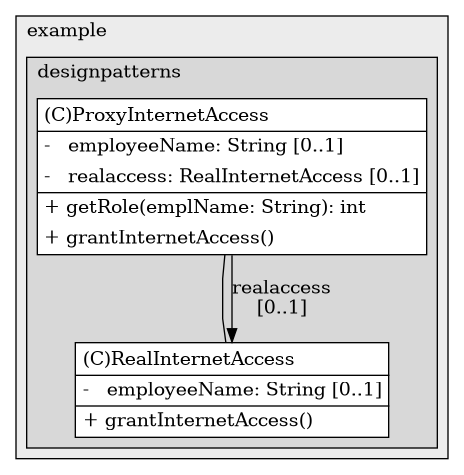@startuml

/' diagram meta data start
config=StructureConfiguration;
{
  "projectClassification": {
    "searchMode": "OpenProject", // OpenProject, AllProjects
    "includedProjects": "",
    "pathEndKeywords": "*.impl",
    "isClientPath": "",
    "isClientName": "",
    "isTestPath": "",
    "isTestName": "",
    "isMappingPath": "",
    "isMappingName": "",
    "isDataAccessPath": "",
    "isDataAccessName": "",
    "isDataStructurePath": "",
    "isDataStructureName": "",
    "isInterfaceStructuresPath": "",
    "isInterfaceStructuresName": "",
    "isEntryPointPath": "",
    "isEntryPointName": "",
    "treatFinalFieldsAsMandatory": false
  },
  "graphRestriction": {
    "classPackageExcludeFilter": "",
    "classPackageIncludeFilter": "",
    "classNameExcludeFilter": "",
    "classNameIncludeFilter": "",
    "methodNameExcludeFilter": "",
    "methodNameIncludeFilter": "",
    "removeByInheritance": "", // inheritance/annotation based filtering is done in a second step
    "removeByAnnotation": "",
    "removeByClassPackage": "", // cleanup the graph after inheritance/annotation based filtering is done
    "removeByClassName": "",
    "cutMappings": false,
    "cutEnum": true,
    "cutTests": true,
    "cutClient": true,
    "cutDataAccess": false,
    "cutInterfaceStructures": false,
    "cutDataStructures": false,
    "cutGetterAndSetter": true,
    "cutConstructors": true
  },
  "graphTraversal": {
    "forwardDepth": 6,
    "backwardDepth": 6,
    "classPackageExcludeFilter": "",
    "classPackageIncludeFilter": "",
    "classNameExcludeFilter": "",
    "classNameIncludeFilter": "",
    "methodNameExcludeFilter": "",
    "methodNameIncludeFilter": "",
    "hideMappings": false,
    "hideDataStructures": false,
    "hidePrivateMethods": true,
    "hideInterfaceCalls": true, // indirection: implementation -> interface (is hidden) -> implementation
    "onlyShowApplicationEntryPoints": false, // root node is included
    "useMethodCallsForStructureDiagram": "ForwardOnly" // ForwardOnly, BothDirections, No
  },
  "details": {
    "aggregation": "GroupByClass", // ByClass, GroupByClass, None
    "showClassGenericTypes": true,
    "showMethods": true,
    "showMethodParameterNames": true,
    "showMethodParameterTypes": true,
    "showMethodReturnType": true,
    "showPackageLevels": 2,
    "showDetailedClassStructure": true
  },
  "rootClass": "org.example.designpatterns.structural.proxy.ProxyInternetAccess",
  "extensionCallbackMethod": "" // qualified.class.name#methodName - signature: public static String method(String)
}
diagram meta data end '/



digraph g {
    rankdir="TB"
    splines=polyline
    

'nodes 
subgraph cluster_1322970774 { 
   	label=example
	labeljust=l
	fillcolor="#ececec"
	style=filled
   
   subgraph cluster_1611567195 { 
   	label=designpatterns
	labeljust=l
	fillcolor="#d8d8d8"
	style=filled
   
   ProxyInternetAccess1112716348[
	label=<<TABLE BORDER="1" CELLBORDER="0" CELLPADDING="4" CELLSPACING="0">
<TR><TD ALIGN="LEFT" >(C)ProxyInternetAccess</TD></TR>
<HR/>
<TR><TD ALIGN="LEFT" >-   employeeName: String [0..1]</TD></TR>
<TR><TD ALIGN="LEFT" >-   realaccess: RealInternetAccess [0..1]</TD></TR>
<HR/>
<TR><TD ALIGN="LEFT" >+ getRole(emplName: String): int</TD></TR>
<TR><TD ALIGN="LEFT" >+ grantInternetAccess()</TD></TR>
</TABLE>>
	style=filled
	margin=0
	shape=plaintext
	fillcolor="#FFFFFF"
];

RealInternetAccess1112716348[
	label=<<TABLE BORDER="1" CELLBORDER="0" CELLPADDING="4" CELLSPACING="0">
<TR><TD ALIGN="LEFT" >(C)RealInternetAccess</TD></TR>
<HR/>
<TR><TD ALIGN="LEFT" >-   employeeName: String [0..1]</TD></TR>
<HR/>
<TR><TD ALIGN="LEFT" >+ grantInternetAccess()</TD></TR>
</TABLE>>
	style=filled
	margin=0
	shape=plaintext
	fillcolor="#FFFFFF"
];
} 
} 

'edges    
ProxyInternetAccess1112716348 -> RealInternetAccess1112716348[arrowhead=none];
ProxyInternetAccess1112716348 -> RealInternetAccess1112716348[label="realaccess
[0..1]"];
    
}
@enduml